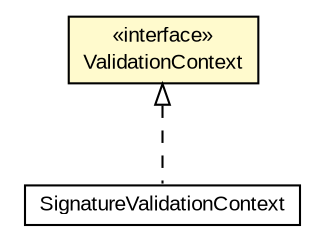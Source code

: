 #!/usr/local/bin/dot
#
# Class diagram 
# Generated by UMLGraph version R5_6-24-gf6e263 (http://www.umlgraph.org/)
#

digraph G {
	edge [fontname="arial",fontsize=10,labelfontname="arial",labelfontsize=10];
	node [fontname="arial",fontsize=10,shape=plaintext];
	nodesep=0.25;
	ranksep=0.5;
	// eu.europa.esig.dss.validation.ValidationContext
	c755459 [label=<<table title="eu.europa.esig.dss.validation.ValidationContext" border="0" cellborder="1" cellspacing="0" cellpadding="2" port="p" bgcolor="lemonChiffon" href="./ValidationContext.html">
		<tr><td><table border="0" cellspacing="0" cellpadding="1">
<tr><td align="center" balign="center"> &#171;interface&#187; </td></tr>
<tr><td align="center" balign="center"> ValidationContext </td></tr>
		</table></td></tr>
		</table>>, URL="./ValidationContext.html", fontname="arial", fontcolor="black", fontsize=10.0];
	// eu.europa.esig.dss.validation.SignatureValidationContext
	c755467 [label=<<table title="eu.europa.esig.dss.validation.SignatureValidationContext" border="0" cellborder="1" cellspacing="0" cellpadding="2" port="p" href="./SignatureValidationContext.html">
		<tr><td><table border="0" cellspacing="0" cellpadding="1">
<tr><td align="center" balign="center"> SignatureValidationContext </td></tr>
		</table></td></tr>
		</table>>, URL="./SignatureValidationContext.html", fontname="arial", fontcolor="black", fontsize=10.0];
	//eu.europa.esig.dss.validation.SignatureValidationContext implements eu.europa.esig.dss.validation.ValidationContext
	c755459:p -> c755467:p [dir=back,arrowtail=empty,style=dashed];
}


